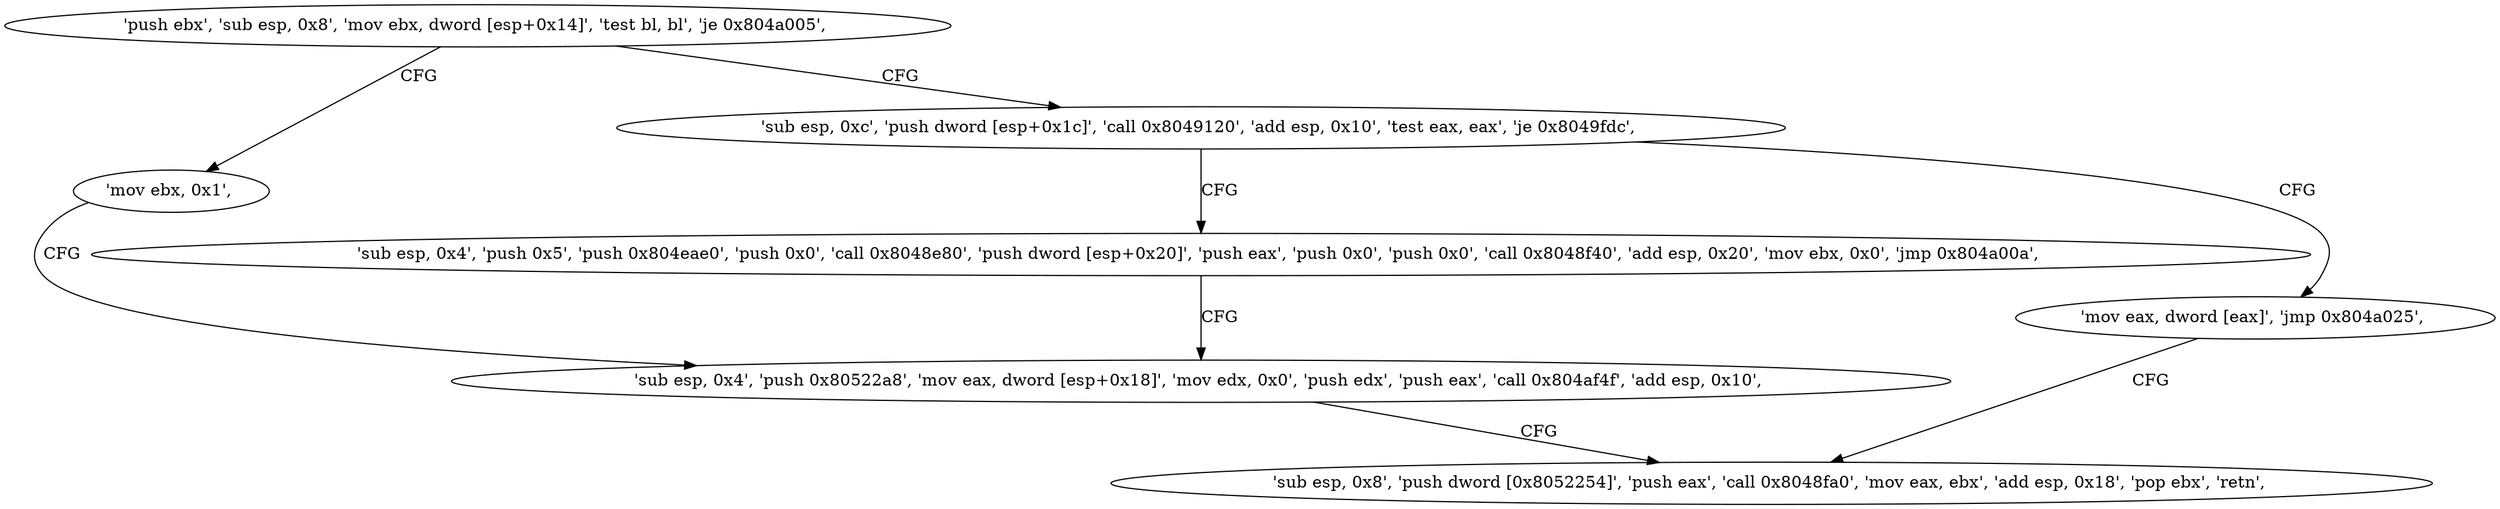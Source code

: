 digraph "func" {
"134520761" [label = "'push ebx', 'sub esp, 0x8', 'mov ebx, dword [esp+0x14]', 'test bl, bl', 'je 0x804a005', " ]
"134520837" [label = "'mov ebx, 0x1', " ]
"134520773" [label = "'sub esp, 0xc', 'push dword [esp+0x1c]', 'call 0x8049120', 'add esp, 0x10', 'test eax, eax', 'je 0x8049fdc', " ]
"134520842" [label = "'sub esp, 0x4', 'push 0x80522a8', 'mov eax, dword [esp+0x18]', 'mov edx, 0x0', 'push edx', 'push eax', 'call 0x804af4f', 'add esp, 0x10', " ]
"134520796" [label = "'sub esp, 0x4', 'push 0x5', 'push 0x804eae0', 'push 0x0', 'call 0x8048e80', 'push dword [esp+0x20]', 'push eax', 'push 0x0', 'push 0x0', 'call 0x8048f40', 'add esp, 0x20', 'mov ebx, 0x0', 'jmp 0x804a00a', " ]
"134520792" [label = "'mov eax, dword [eax]', 'jmp 0x804a025', " ]
"134520869" [label = "'sub esp, 0x8', 'push dword [0x8052254]', 'push eax', 'call 0x8048fa0', 'mov eax, ebx', 'add esp, 0x18', 'pop ebx', 'retn', " ]
"134520761" -> "134520837" [ label = "CFG" ]
"134520761" -> "134520773" [ label = "CFG" ]
"134520837" -> "134520842" [ label = "CFG" ]
"134520773" -> "134520796" [ label = "CFG" ]
"134520773" -> "134520792" [ label = "CFG" ]
"134520842" -> "134520869" [ label = "CFG" ]
"134520796" -> "134520842" [ label = "CFG" ]
"134520792" -> "134520869" [ label = "CFG" ]
}
